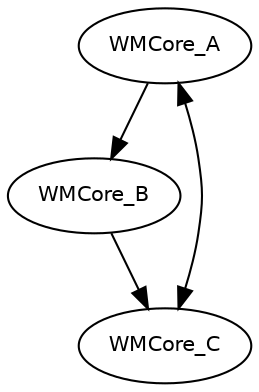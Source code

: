 digraph G {
  concentrate = true;

  rankdir = TB;
  node [style=filled,fillcolor="#ffffff",fontcolor="#000000",fontname=Helvetica,fontsize=10];


    WMCore_A [label="WMCore_A"]
    WMCore_B [label="WMCore_B"]
    WMCore_C [label="WMCore_C"]
    WMCore_C -> WMCore_A
    WMCore_A -> WMCore_B
    WMCore_A -> WMCore_C
    WMCore_B -> WMCore_C
}
